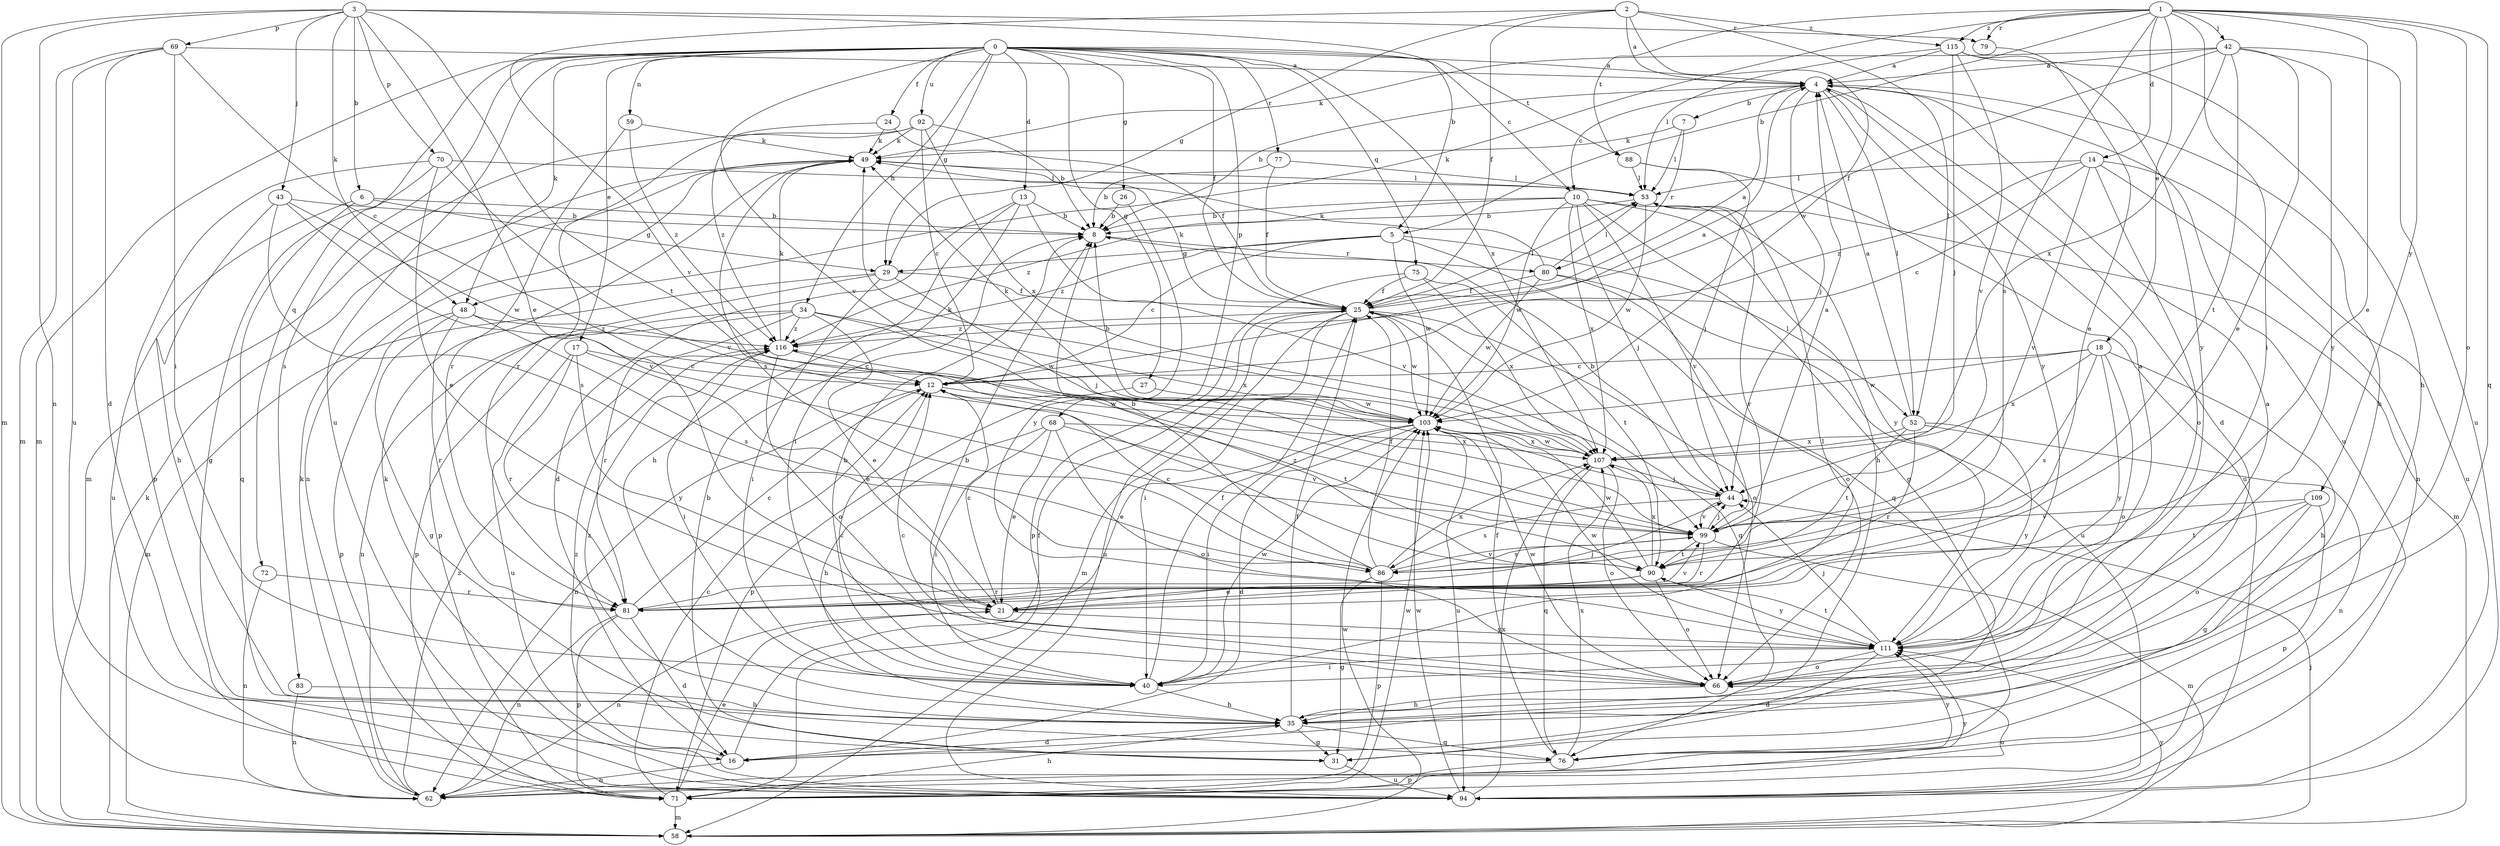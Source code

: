 strict digraph  {
0;
1;
2;
3;
4;
5;
6;
7;
8;
10;
12;
13;
14;
16;
17;
18;
21;
24;
25;
26;
27;
29;
31;
34;
35;
40;
42;
43;
44;
48;
49;
52;
53;
58;
59;
62;
66;
68;
69;
70;
71;
72;
75;
76;
77;
79;
80;
81;
83;
86;
88;
90;
92;
94;
99;
103;
107;
109;
111;
115;
116;
0 -> 4  [label=a];
0 -> 10  [label=c];
0 -> 13  [label=d];
0 -> 17  [label=e];
0 -> 24  [label=f];
0 -> 25  [label=f];
0 -> 26  [label=g];
0 -> 27  [label=g];
0 -> 29  [label=g];
0 -> 34  [label=h];
0 -> 48  [label=k];
0 -> 58  [label=m];
0 -> 59  [label=n];
0 -> 68  [label=p];
0 -> 72  [label=q];
0 -> 75  [label=q];
0 -> 77  [label=r];
0 -> 83  [label=s];
0 -> 88  [label=t];
0 -> 92  [label=u];
0 -> 94  [label=u];
0 -> 99  [label=v];
0 -> 107  [label=x];
1 -> 5  [label=b];
1 -> 14  [label=d];
1 -> 18  [label=e];
1 -> 21  [label=e];
1 -> 40  [label=i];
1 -> 42  [label=j];
1 -> 48  [label=k];
1 -> 66  [label=o];
1 -> 76  [label=q];
1 -> 79  [label=r];
1 -> 86  [label=s];
1 -> 88  [label=t];
1 -> 109  [label=y];
1 -> 115  [label=z];
2 -> 4  [label=a];
2 -> 25  [label=f];
2 -> 29  [label=g];
2 -> 52  [label=l];
2 -> 99  [label=v];
2 -> 103  [label=w];
2 -> 115  [label=z];
3 -> 5  [label=b];
3 -> 6  [label=b];
3 -> 21  [label=e];
3 -> 43  [label=j];
3 -> 48  [label=k];
3 -> 58  [label=m];
3 -> 62  [label=n];
3 -> 69  [label=p];
3 -> 70  [label=p];
3 -> 79  [label=r];
3 -> 90  [label=t];
4 -> 7  [label=b];
4 -> 8  [label=b];
4 -> 10  [label=c];
4 -> 16  [label=d];
4 -> 35  [label=h];
4 -> 44  [label=j];
4 -> 52  [label=l];
4 -> 94  [label=u];
4 -> 111  [label=y];
5 -> 12  [label=c];
5 -> 29  [label=g];
5 -> 52  [label=l];
5 -> 76  [label=q];
5 -> 103  [label=w];
5 -> 116  [label=z];
6 -> 8  [label=b];
6 -> 29  [label=g];
6 -> 76  [label=q];
6 -> 94  [label=u];
7 -> 49  [label=k];
7 -> 53  [label=l];
7 -> 80  [label=r];
8 -> 80  [label=r];
10 -> 8  [label=b];
10 -> 31  [label=g];
10 -> 35  [label=h];
10 -> 44  [label=j];
10 -> 99  [label=v];
10 -> 103  [label=w];
10 -> 107  [label=x];
10 -> 111  [label=y];
10 -> 116  [label=z];
12 -> 4  [label=a];
12 -> 62  [label=n];
12 -> 90  [label=t];
12 -> 103  [label=w];
13 -> 8  [label=b];
13 -> 16  [label=d];
13 -> 35  [label=h];
13 -> 40  [label=i];
13 -> 99  [label=v];
14 -> 12  [label=c];
14 -> 53  [label=l];
14 -> 62  [label=n];
14 -> 66  [label=o];
14 -> 94  [label=u];
14 -> 99  [label=v];
14 -> 116  [label=z];
16 -> 25  [label=f];
16 -> 62  [label=n];
16 -> 116  [label=z];
17 -> 12  [label=c];
17 -> 21  [label=e];
17 -> 81  [label=r];
17 -> 94  [label=u];
17 -> 111  [label=y];
18 -> 12  [label=c];
18 -> 35  [label=h];
18 -> 66  [label=o];
18 -> 86  [label=s];
18 -> 103  [label=w];
18 -> 107  [label=x];
18 -> 111  [label=y];
21 -> 12  [label=c];
21 -> 62  [label=n];
21 -> 111  [label=y];
24 -> 25  [label=f];
24 -> 49  [label=k];
24 -> 116  [label=z];
25 -> 4  [label=a];
25 -> 40  [label=i];
25 -> 49  [label=k];
25 -> 53  [label=l];
25 -> 58  [label=m];
25 -> 66  [label=o];
25 -> 76  [label=q];
25 -> 94  [label=u];
25 -> 103  [label=w];
25 -> 116  [label=z];
26 -> 8  [label=b];
26 -> 111  [label=y];
27 -> 71  [label=p];
27 -> 103  [label=w];
29 -> 25  [label=f];
29 -> 40  [label=i];
29 -> 44  [label=j];
29 -> 58  [label=m];
29 -> 71  [label=p];
31 -> 8  [label=b];
31 -> 94  [label=u];
34 -> 21  [label=e];
34 -> 62  [label=n];
34 -> 71  [label=p];
34 -> 81  [label=r];
34 -> 103  [label=w];
34 -> 107  [label=x];
34 -> 116  [label=z];
35 -> 4  [label=a];
35 -> 16  [label=d];
35 -> 25  [label=f];
35 -> 31  [label=g];
35 -> 76  [label=q];
35 -> 116  [label=z];
40 -> 8  [label=b];
40 -> 12  [label=c];
40 -> 25  [label=f];
40 -> 35  [label=h];
40 -> 53  [label=l];
40 -> 103  [label=w];
42 -> 4  [label=a];
42 -> 21  [label=e];
42 -> 25  [label=f];
42 -> 49  [label=k];
42 -> 90  [label=t];
42 -> 94  [label=u];
42 -> 107  [label=x];
42 -> 111  [label=y];
43 -> 8  [label=b];
43 -> 35  [label=h];
43 -> 86  [label=s];
43 -> 99  [label=v];
43 -> 103  [label=w];
44 -> 8  [label=b];
44 -> 86  [label=s];
44 -> 99  [label=v];
48 -> 31  [label=g];
48 -> 71  [label=p];
48 -> 81  [label=r];
48 -> 86  [label=s];
48 -> 116  [label=z];
49 -> 53  [label=l];
49 -> 62  [label=n];
49 -> 86  [label=s];
52 -> 4  [label=a];
52 -> 62  [label=n];
52 -> 81  [label=r];
52 -> 90  [label=t];
52 -> 107  [label=x];
52 -> 111  [label=y];
53 -> 8  [label=b];
53 -> 58  [label=m];
53 -> 81  [label=r];
53 -> 103  [label=w];
58 -> 44  [label=j];
58 -> 49  [label=k];
58 -> 103  [label=w];
58 -> 111  [label=y];
59 -> 49  [label=k];
59 -> 81  [label=r];
59 -> 116  [label=z];
62 -> 49  [label=k];
62 -> 111  [label=y];
62 -> 116  [label=z];
66 -> 8  [label=b];
66 -> 12  [label=c];
66 -> 35  [label=h];
66 -> 103  [label=w];
68 -> 21  [label=e];
68 -> 35  [label=h];
68 -> 40  [label=i];
68 -> 66  [label=o];
68 -> 99  [label=v];
68 -> 107  [label=x];
69 -> 4  [label=a];
69 -> 12  [label=c];
69 -> 16  [label=d];
69 -> 40  [label=i];
69 -> 58  [label=m];
69 -> 94  [label=u];
70 -> 21  [label=e];
70 -> 31  [label=g];
70 -> 53  [label=l];
70 -> 71  [label=p];
70 -> 99  [label=v];
71 -> 12  [label=c];
71 -> 21  [label=e];
71 -> 35  [label=h];
71 -> 58  [label=m];
71 -> 66  [label=o];
71 -> 103  [label=w];
72 -> 62  [label=n];
72 -> 81  [label=r];
75 -> 25  [label=f];
75 -> 71  [label=p];
75 -> 90  [label=t];
75 -> 107  [label=x];
76 -> 25  [label=f];
76 -> 71  [label=p];
76 -> 107  [label=x];
76 -> 111  [label=y];
77 -> 8  [label=b];
77 -> 25  [label=f];
77 -> 53  [label=l];
79 -> 21  [label=e];
80 -> 25  [label=f];
80 -> 49  [label=k];
80 -> 53  [label=l];
80 -> 66  [label=o];
80 -> 94  [label=u];
80 -> 103  [label=w];
81 -> 12  [label=c];
81 -> 16  [label=d];
81 -> 44  [label=j];
81 -> 62  [label=n];
81 -> 71  [label=p];
81 -> 99  [label=v];
83 -> 35  [label=h];
83 -> 62  [label=n];
86 -> 8  [label=b];
86 -> 12  [label=c];
86 -> 25  [label=f];
86 -> 31  [label=g];
86 -> 71  [label=p];
86 -> 99  [label=v];
86 -> 107  [label=x];
88 -> 44  [label=j];
88 -> 53  [label=l];
88 -> 94  [label=u];
90 -> 21  [label=e];
90 -> 66  [label=o];
90 -> 81  [label=r];
90 -> 103  [label=w];
90 -> 107  [label=x];
90 -> 111  [label=y];
90 -> 116  [label=z];
92 -> 8  [label=b];
92 -> 12  [label=c];
92 -> 49  [label=k];
92 -> 58  [label=m];
92 -> 81  [label=r];
92 -> 107  [label=x];
94 -> 49  [label=k];
94 -> 103  [label=w];
94 -> 107  [label=x];
99 -> 4  [label=a];
99 -> 44  [label=j];
99 -> 58  [label=m];
99 -> 81  [label=r];
99 -> 86  [label=s];
99 -> 90  [label=t];
103 -> 8  [label=b];
103 -> 16  [label=d];
103 -> 21  [label=e];
103 -> 40  [label=i];
103 -> 49  [label=k];
103 -> 94  [label=u];
103 -> 107  [label=x];
107 -> 44  [label=j];
107 -> 49  [label=k];
107 -> 66  [label=o];
107 -> 76  [label=q];
107 -> 103  [label=w];
109 -> 31  [label=g];
109 -> 66  [label=o];
109 -> 71  [label=p];
109 -> 90  [label=t];
109 -> 99  [label=v];
111 -> 4  [label=a];
111 -> 16  [label=d];
111 -> 40  [label=i];
111 -> 44  [label=j];
111 -> 66  [label=o];
111 -> 90  [label=t];
111 -> 103  [label=w];
115 -> 4  [label=a];
115 -> 35  [label=h];
115 -> 44  [label=j];
115 -> 53  [label=l];
115 -> 99  [label=v];
115 -> 111  [label=y];
116 -> 12  [label=c];
116 -> 40  [label=i];
116 -> 49  [label=k];
116 -> 66  [label=o];
}

